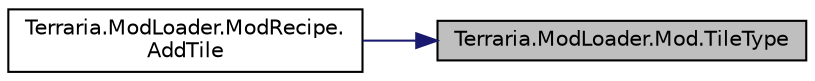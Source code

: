 digraph "Terraria.ModLoader.Mod.TileType"
{
 // LATEX_PDF_SIZE
  edge [fontname="Helvetica",fontsize="10",labelfontname="Helvetica",labelfontsize="10"];
  node [fontname="Helvetica",fontsize="10",shape=record];
  rankdir="RL";
  Node1 [label="Terraria.ModLoader.Mod.TileType",height=0.2,width=0.4,color="black", fillcolor="grey75", style="filled", fontcolor="black",tooltip="Gets the type of the ModTile of this mod with the given name. Returns 0 if no ModTile with the given ..."];
  Node1 -> Node2 [dir="back",color="midnightblue",fontsize="10",style="solid",fontname="Helvetica"];
  Node2 [label="Terraria.ModLoader.ModRecipe.\lAddTile",height=0.2,width=0.4,color="black", fillcolor="white", style="filled",URL="$class_terraria_1_1_mod_loader_1_1_mod_recipe.html#afc9219b57416de625bf8c14c342419fd",tooltip="Adds a required crafting station to this recipe with the given tile name from the given mod...."];
}
